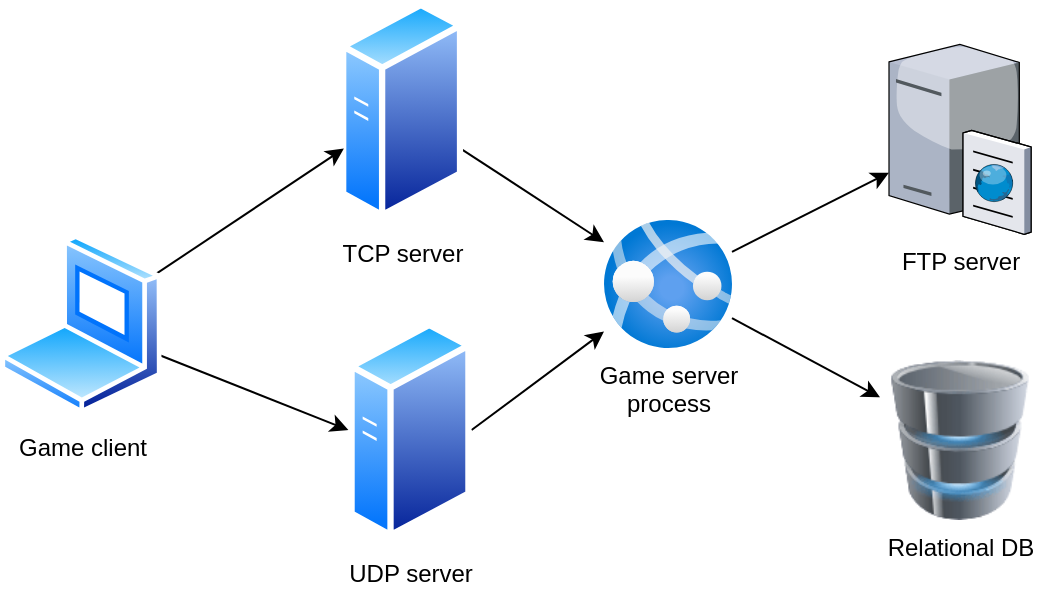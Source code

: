 <mxfile>
    <diagram id="hxjb2ziWjqenwKKwqmZ5" name="Page-1">
        <mxGraphModel dx="746" dy="968" grid="1" gridSize="10" guides="1" tooltips="1" connect="1" arrows="1" fold="1" page="1" pageScale="1" pageWidth="827" pageHeight="1169" math="0" shadow="0" adaptiveColors="none">
            <root>
                <mxCell id="0"/>
                <mxCell id="1" parent="0"/>
                <mxCell id="24" value="FTP server" style="verticalLabelPosition=bottom;sketch=0;aspect=fixed;html=1;verticalAlign=top;strokeColor=none;align=center;outlineConnect=0;shape=mxgraph.citrix.ftp_server;" vertex="1" parent="1">
                    <mxGeometry x="544.5" y="420" width="71" height="97" as="geometry"/>
                </mxCell>
                <mxCell id="25" value="Relational DB" style="image;html=1;image=img/lib/clip_art/computers/Database_128x128.png" vertex="1" parent="1">
                    <mxGeometry x="540" y="580" width="80" height="80" as="geometry"/>
                </mxCell>
                <mxCell id="35" style="edgeStyle=none;html=1;" edge="1" parent="1" source="26" target="33">
                    <mxGeometry relative="1" as="geometry"/>
                </mxCell>
                <mxCell id="26" value="TCP server" style="image;aspect=fixed;perimeter=ellipsePerimeter;html=1;align=center;shadow=0;dashed=0;spacingTop=3;image=img/lib/active_directory/generic_server.svg;" vertex="1" parent="1">
                    <mxGeometry x="270" y="400" width="61.6" height="110" as="geometry"/>
                </mxCell>
                <mxCell id="34" style="edgeStyle=none;html=1;exitX=1;exitY=0.5;exitDx=0;exitDy=0;" edge="1" parent="1" source="28" target="33">
                    <mxGeometry relative="1" as="geometry"/>
                </mxCell>
                <mxCell id="28" value="UDP server" style="image;aspect=fixed;perimeter=ellipsePerimeter;html=1;align=center;shadow=0;dashed=0;spacingTop=3;image=img/lib/active_directory/generic_server.svg;" vertex="1" parent="1">
                    <mxGeometry x="274.2" y="560" width="61.6" height="110" as="geometry"/>
                </mxCell>
                <mxCell id="36" style="edgeStyle=none;html=1;" edge="1" parent="1" source="33" target="24">
                    <mxGeometry relative="1" as="geometry"/>
                </mxCell>
                <mxCell id="37" style="edgeStyle=none;html=1;" edge="1" parent="1" source="33" target="25">
                    <mxGeometry relative="1" as="geometry"/>
                </mxCell>
                <mxCell id="33" value="Game server&lt;div&gt;process&lt;/div&gt;" style="image;aspect=fixed;html=1;points=[];align=center;fontSize=12;image=img/lib/azure2/app_services/App_Services.svg;" vertex="1" parent="1">
                    <mxGeometry x="402" y="510" width="64" height="64" as="geometry"/>
                </mxCell>
                <mxCell id="40" style="edgeStyle=none;html=1;" edge="1" parent="1" source="39" target="26">
                    <mxGeometry relative="1" as="geometry"/>
                </mxCell>
                <mxCell id="41" style="edgeStyle=none;html=1;entryX=0;entryY=0.5;entryDx=0;entryDy=0;" edge="1" parent="1" source="39" target="28">
                    <mxGeometry relative="1" as="geometry"/>
                </mxCell>
                <mxCell id="39" value="Game client" style="image;aspect=fixed;perimeter=ellipsePerimeter;html=1;align=center;shadow=0;dashed=0;spacingTop=3;image=img/lib/active_directory/laptop_client.svg;" vertex="1" parent="1">
                    <mxGeometry x="100" y="517" width="81" height="90" as="geometry"/>
                </mxCell>
            </root>
        </mxGraphModel>
    </diagram>
</mxfile>